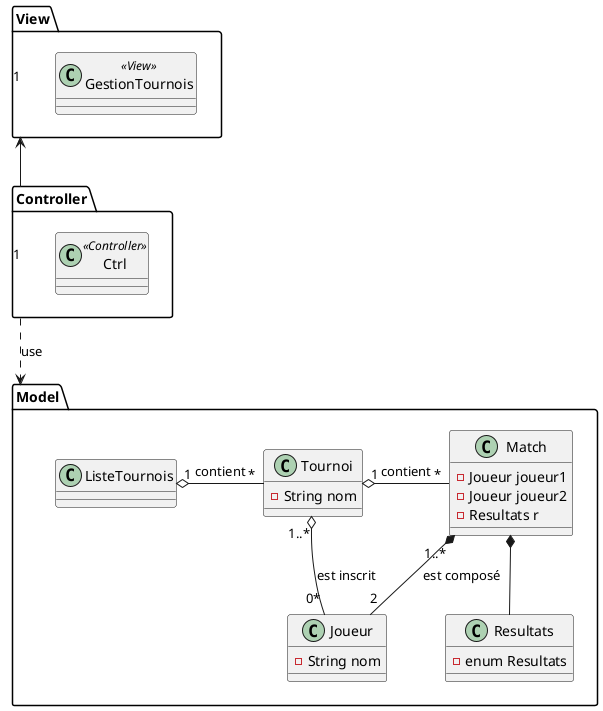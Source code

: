 @startuml CDD
package Model{
    class Tournoi{
        -String nom

    }
    class Match{
        - Joueur joueur1
        - Joueur joueur2
        - Resultats r
    }

    class Joueur{
        - String nom
    }
    class Resultats{
        - enum Resultats
    }
    class ListeTournois{
    }
}
package Controller{
    class Ctrl<<Controller>>{

    }
}
package View{
    class GestionTournois<<View>>{

    }
}

ListeTournois "1" o-r- "*" Tournoi : contient
Tournoi "1" o-right- "*" Match : contient
Tournoi "1..*" o-- "0*" Joueur : est inscrit
Match "1..*" *-- "2" Joueur :est composé
Match *-- Resultats
Controller ..> Model : use
View"1" <--"1" Controller
@enduml
